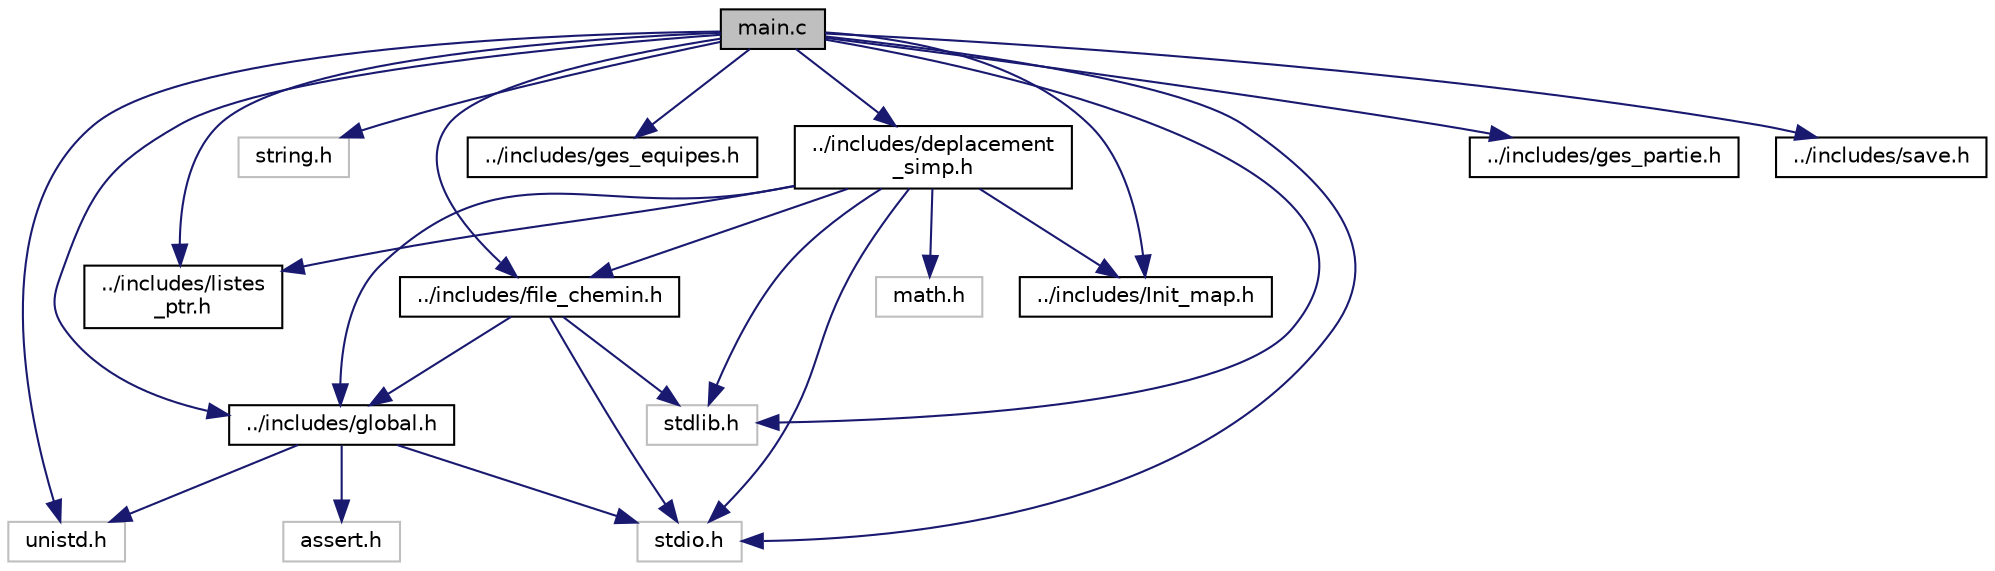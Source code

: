 digraph "main.c"
{
  edge [fontname="Helvetica",fontsize="10",labelfontname="Helvetica",labelfontsize="10"];
  node [fontname="Helvetica",fontsize="10",shape=record];
  Node1 [label="main.c",height=0.2,width=0.4,color="black", fillcolor="grey75", style="filled", fontcolor="black"];
  Node1 -> Node2 [color="midnightblue",fontsize="10",style="solid"];
  Node2 [label="stdio.h",height=0.2,width=0.4,color="grey75", fillcolor="white", style="filled"];
  Node1 -> Node3 [color="midnightblue",fontsize="10",style="solid"];
  Node3 [label="stdlib.h",height=0.2,width=0.4,color="grey75", fillcolor="white", style="filled"];
  Node1 -> Node4 [color="midnightblue",fontsize="10",style="solid"];
  Node4 [label="unistd.h",height=0.2,width=0.4,color="grey75", fillcolor="white", style="filled"];
  Node1 -> Node5 [color="midnightblue",fontsize="10",style="solid"];
  Node5 [label="string.h",height=0.2,width=0.4,color="grey75", fillcolor="white", style="filled"];
  Node1 -> Node6 [color="midnightblue",fontsize="10",style="solid"];
  Node6 [label="../includes/global.h",height=0.2,width=0.4,color="black", fillcolor="white", style="filled",URL="$a00022.html",tooltip="Ce fichier contient les définitions de chaque structure globales utilisées dans le projet..."];
  Node6 -> Node2 [color="midnightblue",fontsize="10",style="solid"];
  Node6 -> Node4 [color="midnightblue",fontsize="10",style="solid"];
  Node6 -> Node7 [color="midnightblue",fontsize="10",style="solid"];
  Node7 [label="assert.h",height=0.2,width=0.4,color="grey75", fillcolor="white", style="filled"];
  Node1 -> Node8 [color="midnightblue",fontsize="10",style="solid"];
  Node8 [label="../includes/ges_equipes.h",height=0.2,width=0.4,color="black", fillcolor="white", style="filled",URL="$a00019.html",tooltip="Ce fichier contient les définitions des fonctions permettant de modifier les équipes. "];
  Node1 -> Node9 [color="midnightblue",fontsize="10",style="solid"];
  Node9 [label="../includes/listes\l_ptr.h",height=0.2,width=0.4,color="black", fillcolor="white", style="filled",URL="$a00026.html",tooltip="Ce fichier contient les définitions des primitives d&#39;acces aux listes. "];
  Node1 -> Node10 [color="midnightblue",fontsize="10",style="solid"];
  Node10 [label="../includes/file_chemin.h",height=0.2,width=0.4,color="black", fillcolor="white", style="filled",URL="$a00017.html",tooltip="Ce fichier contient les définitions des primitives d&#39;acces aux files de noeuds. "];
  Node10 -> Node2 [color="midnightblue",fontsize="10",style="solid"];
  Node10 -> Node3 [color="midnightblue",fontsize="10",style="solid"];
  Node10 -> Node6 [color="midnightblue",fontsize="10",style="solid"];
  Node1 -> Node11 [color="midnightblue",fontsize="10",style="solid"];
  Node11 [label="../includes/Init_map.h",height=0.2,width=0.4,color="black", fillcolor="white", style="filled",URL="$a00024.html",tooltip="Ce fichier contient les définitions des fonctions permettant la création de la map. "];
  Node1 -> Node12 [color="midnightblue",fontsize="10",style="solid"];
  Node12 [label="../includes/deplacement\l_simp.h",height=0.2,width=0.4,color="black", fillcolor="white", style="filled",URL="$a00015.html",tooltip="Ce fichier contient les primitives des fonctions de déplacement sur la carte. "];
  Node12 -> Node2 [color="midnightblue",fontsize="10",style="solid"];
  Node12 -> Node3 [color="midnightblue",fontsize="10",style="solid"];
  Node12 -> Node13 [color="midnightblue",fontsize="10",style="solid"];
  Node13 [label="math.h",height=0.2,width=0.4,color="grey75", fillcolor="white", style="filled"];
  Node12 -> Node6 [color="midnightblue",fontsize="10",style="solid"];
  Node12 -> Node10 [color="midnightblue",fontsize="10",style="solid"];
  Node12 -> Node11 [color="midnightblue",fontsize="10",style="solid"];
  Node12 -> Node9 [color="midnightblue",fontsize="10",style="solid"];
  Node1 -> Node14 [color="midnightblue",fontsize="10",style="solid"];
  Node14 [label="../includes/ges_partie.h",height=0.2,width=0.4,color="black", fillcolor="white", style="filled",URL="$a00021.html",tooltip="Ce fichier contient les définitions des primitives de gestion de la parie. "];
  Node1 -> Node15 [color="midnightblue",fontsize="10",style="solid"];
  Node15 [label="../includes/save.h",height=0.2,width=0.4,color="black", fillcolor="white", style="filled",URL="$a00030.html",tooltip="Ce fichier contient les définitions des fonctions permettant de sauvegarder et charger une partie..."];
}
